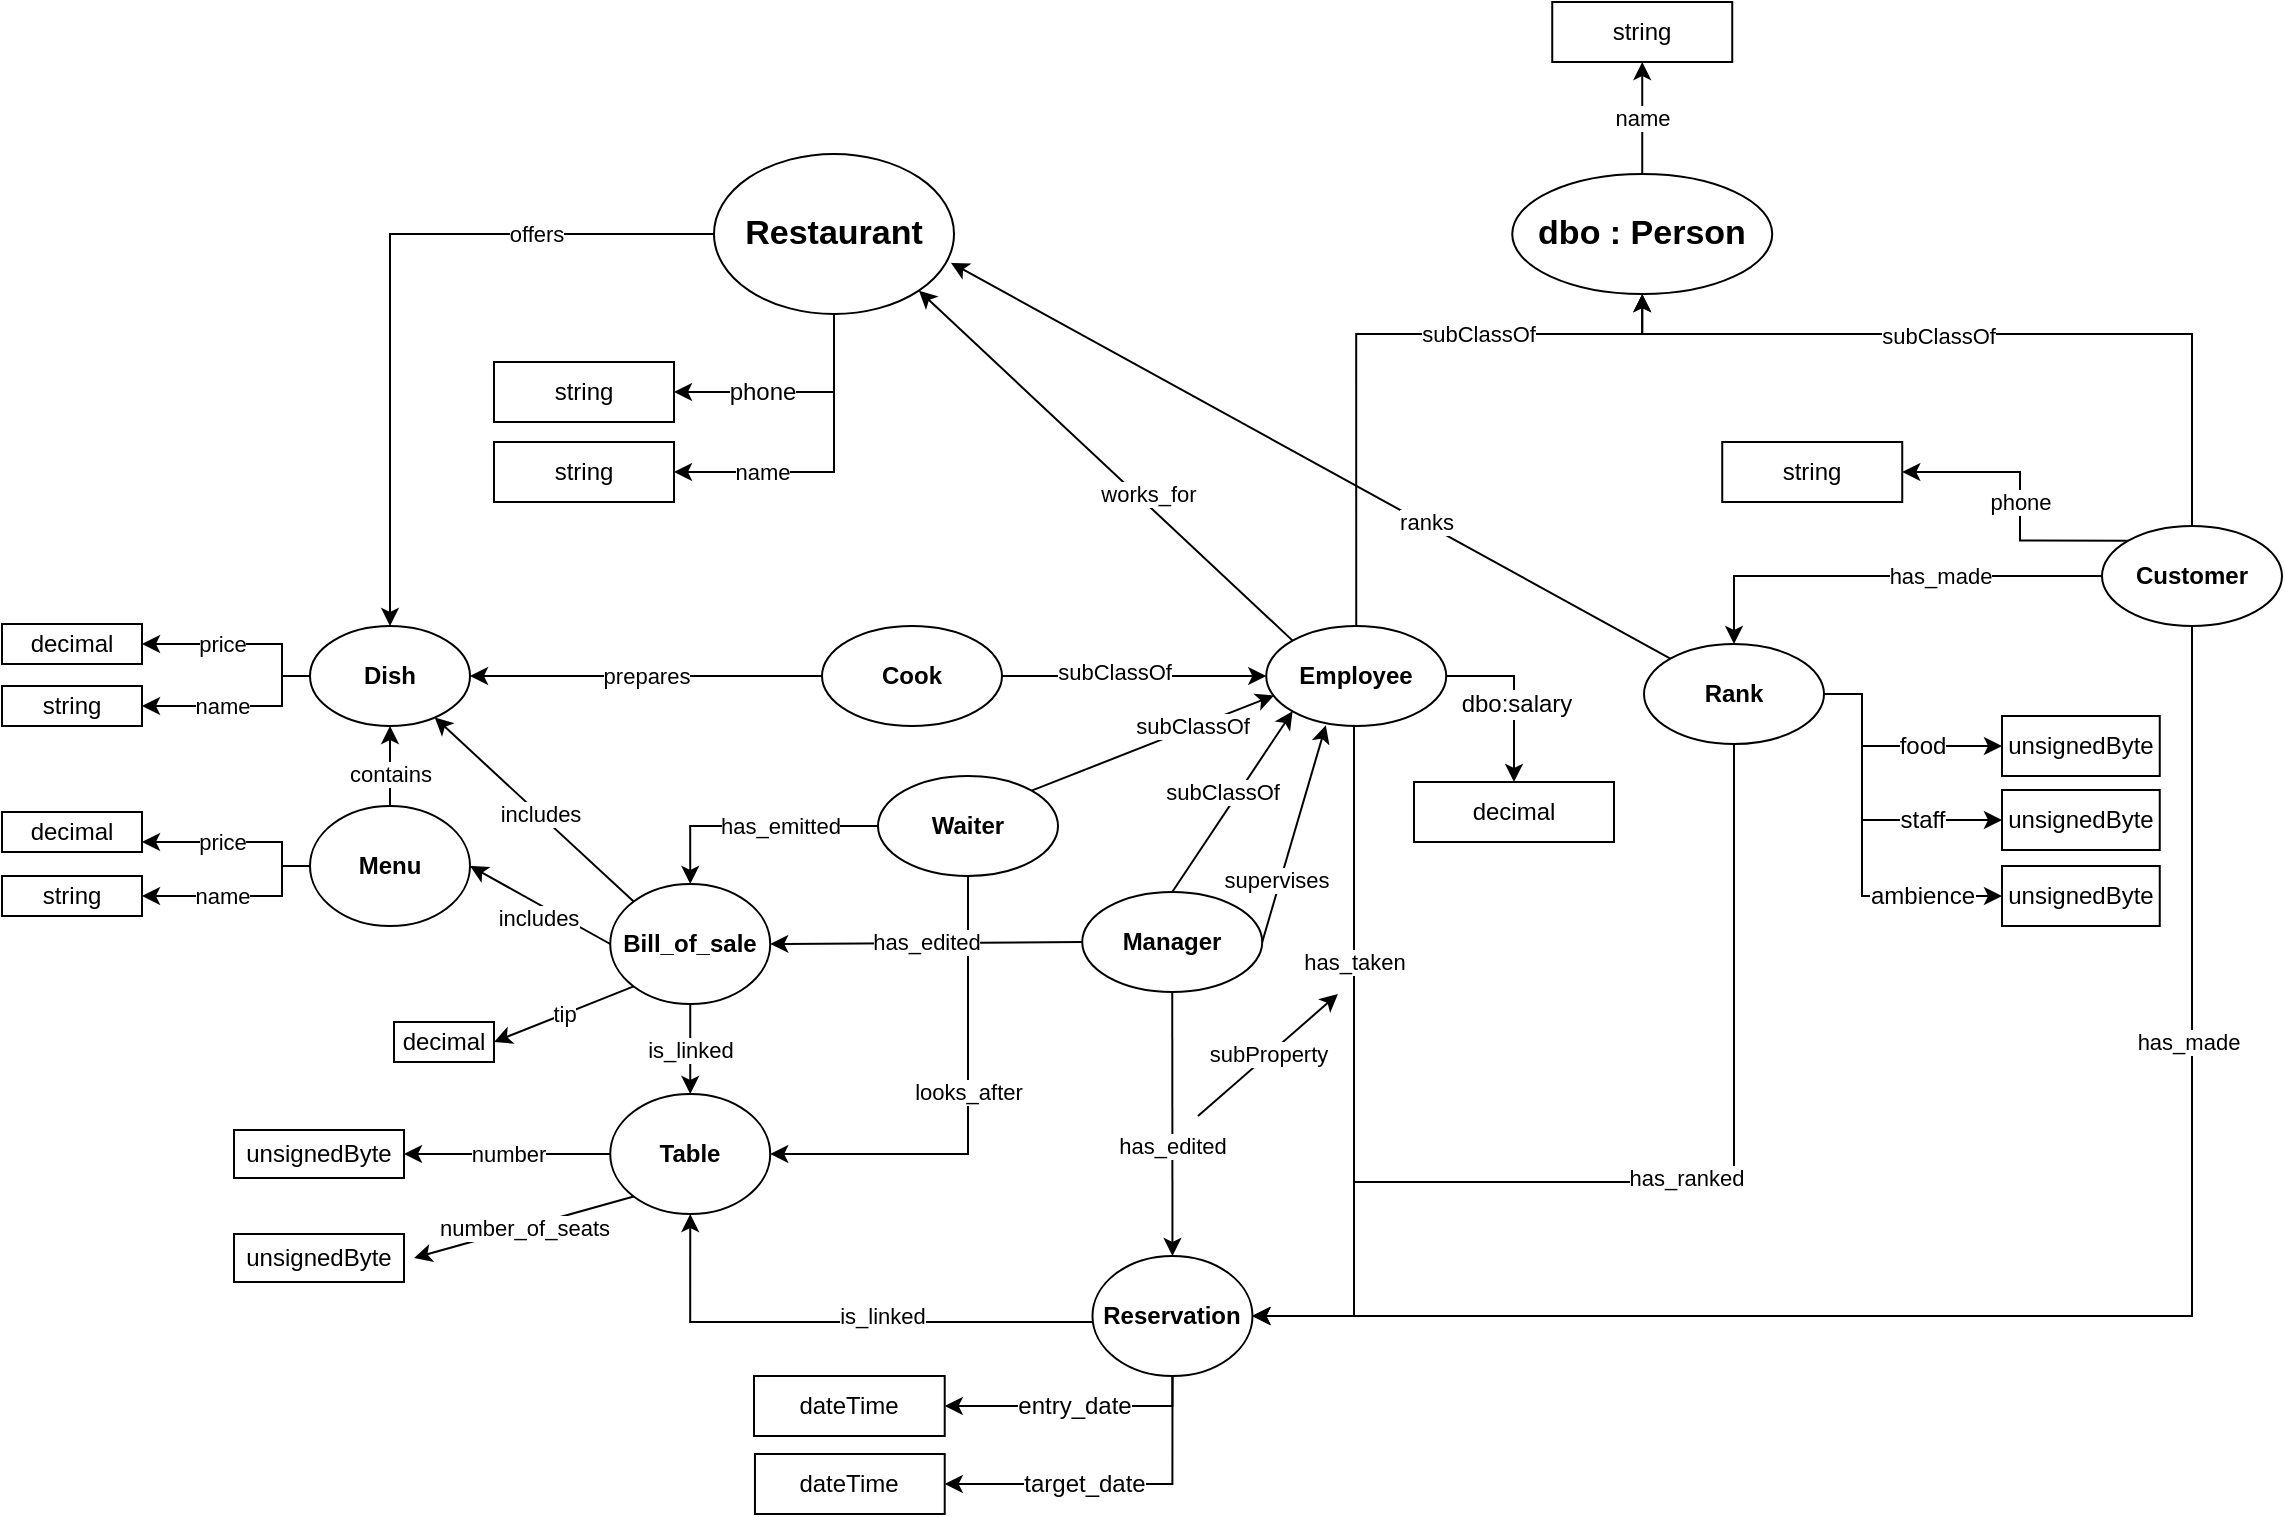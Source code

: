 <mxfile version="13.0.9">
    <diagram id="6arwonIYkgLZUO3Cl79j" name="Page-1">
        <mxGraphModel dx="685" dy="483" grid="1" gridSize="10" guides="1" tooltips="1" connect="1" arrows="1" fold="1" page="1" pageScale="1" pageWidth="1169" pageHeight="827" background="none" math="0" shadow="0">
            <root>
                <mxCell id="0"/>
                <mxCell id="1" parent="0"/>
                <mxCell id="32" value="offers" style="edgeStyle=orthogonalEdgeStyle;rounded=0;orthogonalLoop=1;jettySize=auto;html=1;entryX=0.5;entryY=0;entryDx=0;entryDy=0;" parent="1" source="2" target="23" edge="1">
                    <mxGeometry x="-0.497" relative="1" as="geometry">
                        <mxPoint x="254" y="136" as="targetPoint"/>
                        <mxPoint x="1" as="offset"/>
                    </mxGeometry>
                </mxCell>
                <mxCell id="140" value="&lt;span style=&quot;font-size: 12px&quot;&gt;phone&lt;/span&gt;" style="edgeStyle=orthogonalEdgeStyle;rounded=0;orthogonalLoop=1;jettySize=auto;html=1;entryX=1;entryY=0.5;entryDx=0;entryDy=0;exitX=0.5;exitY=1;exitDx=0;exitDy=0;" parent="1" source="2" target="66" edge="1">
                    <mxGeometry x="0.261" relative="1" as="geometry">
                        <mxPoint as="offset"/>
                    </mxGeometry>
                </mxCell>
                <mxCell id="141" value="name" style="edgeStyle=orthogonalEdgeStyle;rounded=0;orthogonalLoop=1;jettySize=auto;html=1;entryX=1;entryY=0.5;entryDx=0;entryDy=0;exitX=0.5;exitY=1;exitDx=0;exitDy=0;" parent="1" source="2" target="65" edge="1">
                    <mxGeometry x="0.447" relative="1" as="geometry">
                        <mxPoint as="offset"/>
                    </mxGeometry>
                </mxCell>
                <mxCell id="2" value="&lt;font style=&quot;font-size: 17px&quot;&gt;Restaurant&lt;/font&gt;" style="ellipse;whiteSpace=wrap;html=1;fontStyle=1" parent="1" vertex="1">
                    <mxGeometry x="376" y="96" width="120" height="80" as="geometry"/>
                </mxCell>
                <mxCell id="152" value="name" style="edgeStyle=orthogonalEdgeStyle;rounded=0;orthogonalLoop=1;jettySize=auto;html=1;exitX=0.5;exitY=0;exitDx=0;exitDy=0;entryX=0.5;entryY=1;entryDx=0;entryDy=0;" parent="1" source="7" target="112" edge="1">
                    <mxGeometry relative="1" as="geometry"/>
                </mxCell>
                <mxCell id="7" value="&lt;font style=&quot;font-size: 17px&quot;&gt;dbo : Person&lt;/font&gt;" style="ellipse;whiteSpace=wrap;html=1;fontStyle=1" parent="1" vertex="1">
                    <mxGeometry x="775.12" y="106" width="130" height="60" as="geometry"/>
                </mxCell>
                <mxCell id="10" value="subClassOf" style="edgeStyle=orthogonalEdgeStyle;rounded=0;orthogonalLoop=1;jettySize=auto;html=1;entryX=0.5;entryY=1;entryDx=0;entryDy=0;" parent="1" source="8" target="7" edge="1">
                    <mxGeometry x="0.339" relative="1" as="geometry">
                        <Array as="points">
                            <mxPoint x="697" y="186"/>
                            <mxPoint x="840" y="186"/>
                        </Array>
                        <mxPoint as="offset"/>
                    </mxGeometry>
                </mxCell>
                <mxCell id="115" style="edgeStyle=orthogonalEdgeStyle;rounded=0;orthogonalLoop=1;jettySize=auto;html=1;" parent="1" source="8" target="114" edge="1">
                    <mxGeometry relative="1" as="geometry">
                        <Array as="points">
                            <mxPoint x="776" y="357"/>
                        </Array>
                    </mxGeometry>
                </mxCell>
                <mxCell id="191" value="&lt;span style=&quot;font-size: 12px&quot;&gt;dbo:salary&lt;/span&gt;" style="edgeLabel;html=1;align=center;verticalAlign=middle;resizable=0;points=[];" parent="115" vertex="1" connectable="0">
                    <mxGeometry x="-0.219" y="-14" relative="1" as="geometry">
                        <mxPoint x="15" y="14" as="offset"/>
                    </mxGeometry>
                </mxCell>
                <mxCell id="120" value="has_taken" style="edgeStyle=orthogonalEdgeStyle;rounded=0;orthogonalLoop=1;jettySize=auto;html=1;" parent="1" source="8" target="19" edge="1">
                    <mxGeometry x="-0.317" relative="1" as="geometry">
                        <Array as="points">
                            <mxPoint x="696" y="677"/>
                        </Array>
                        <mxPoint as="offset"/>
                    </mxGeometry>
                </mxCell>
                <mxCell id="8" value="Employee" style="ellipse;whiteSpace=wrap;html=1;fontStyle=1" parent="1" vertex="1">
                    <mxGeometry x="652.12" y="332" width="90" height="50" as="geometry"/>
                </mxCell>
                <mxCell id="11" style="edgeStyle=orthogonalEdgeStyle;rounded=0;orthogonalLoop=1;jettySize=auto;html=1;entryX=0.5;entryY=1;entryDx=0;entryDy=0;" parent="1" source="9" target="7" edge="1">
                    <mxGeometry relative="1" as="geometry">
                        <Array as="points">
                            <mxPoint x="1115" y="186"/>
                            <mxPoint x="840" y="186"/>
                        </Array>
                    </mxGeometry>
                </mxCell>
                <mxCell id="145" value="subClassOf" style="edgeLabel;html=1;align=center;verticalAlign=middle;resizable=0;points=[];" parent="11" vertex="1" connectable="0">
                    <mxGeometry x="0.2" y="5" relative="1" as="geometry">
                        <mxPoint x="11.0" y="-4" as="offset"/>
                    </mxGeometry>
                </mxCell>
                <mxCell id="93" style="edgeStyle=orthogonalEdgeStyle;rounded=0;orthogonalLoop=1;jettySize=auto;html=1;entryX=1;entryY=0.5;entryDx=0;entryDy=0;" parent="1" source="9" target="19" edge="1">
                    <mxGeometry relative="1" as="geometry">
                        <Array as="points">
                            <mxPoint x="1115" y="677"/>
                        </Array>
                    </mxGeometry>
                </mxCell>
                <mxCell id="94" value="has_made" style="edgeLabel;html=1;align=center;verticalAlign=middle;resizable=0;points=[];" parent="93" vertex="1" connectable="0">
                    <mxGeometry x="0.16" relative="1" as="geometry">
                        <mxPoint x="124.85" y="-137" as="offset"/>
                    </mxGeometry>
                </mxCell>
                <mxCell id="170" style="edgeStyle=orthogonalEdgeStyle;rounded=0;orthogonalLoop=1;jettySize=auto;html=1;" parent="1" source="9" target="169" edge="1">
                    <mxGeometry relative="1" as="geometry"/>
                </mxCell>
                <mxCell id="171" value="has_made" style="edgeLabel;html=1;align=center;verticalAlign=middle;resizable=0;points=[];" parent="170" vertex="1" connectable="0">
                    <mxGeometry x="-0.165" y="-1" relative="1" as="geometry">
                        <mxPoint x="10" y="0.97" as="offset"/>
                    </mxGeometry>
                </mxCell>
                <mxCell id="188" value="phone" style="edgeStyle=orthogonalEdgeStyle;rounded=0;orthogonalLoop=1;jettySize=auto;html=1;entryX=1;entryY=0.5;entryDx=0;entryDy=0;exitX=0;exitY=0;exitDx=0;exitDy=0;" parent="1" source="9" target="187" edge="1">
                    <mxGeometry relative="1" as="geometry">
                        <Array as="points">
                            <mxPoint x="1029" y="255"/>
                        </Array>
                    </mxGeometry>
                </mxCell>
                <mxCell id="9" value="Customer" style="ellipse;whiteSpace=wrap;html=1;fontStyle=1" parent="1" vertex="1">
                    <mxGeometry x="1070" y="282" width="90" height="50" as="geometry"/>
                </mxCell>
                <mxCell id="53" value="looks_after" style="edgeStyle=orthogonalEdgeStyle;rounded=0;orthogonalLoop=1;jettySize=auto;html=1;exitX=0.5;exitY=1;exitDx=0;exitDy=0;entryX=1;entryY=0.5;entryDx=0;entryDy=0;" parent="1" source="12" target="18" edge="1">
                    <mxGeometry x="-0.098" relative="1" as="geometry">
                        <Array as="points">
                            <mxPoint x="503" y="596"/>
                        </Array>
                        <mxPoint as="offset"/>
                    </mxGeometry>
                </mxCell>
                <mxCell id="124" value="has_emitted" style="edgeStyle=orthogonalEdgeStyle;rounded=0;orthogonalLoop=1;jettySize=auto;html=1;entryX=0.5;entryY=0;entryDx=0;entryDy=0;" parent="1" source="12" target="25" edge="1">
                    <mxGeometry x="-0.204" relative="1" as="geometry">
                        <mxPoint as="offset"/>
                    </mxGeometry>
                </mxCell>
                <mxCell id="12" value="Waiter" style="ellipse;whiteSpace=wrap;html=1;fontStyle=1" parent="1" vertex="1">
                    <mxGeometry x="458" y="407" width="90" height="50" as="geometry"/>
                </mxCell>
                <mxCell id="13" value="Manager" style="ellipse;whiteSpace=wrap;html=1;fontStyle=1" parent="1" vertex="1">
                    <mxGeometry x="560.12" y="465" width="90" height="50" as="geometry"/>
                </mxCell>
                <mxCell id="185" style="edgeStyle=orthogonalEdgeStyle;rounded=0;orthogonalLoop=1;jettySize=auto;html=1;" parent="1" source="14" target="8" edge="1">
                    <mxGeometry relative="1" as="geometry"/>
                </mxCell>
                <mxCell id="186" value="subClassOf" style="edgeLabel;html=1;align=center;verticalAlign=middle;resizable=0;points=[];" parent="185" vertex="1" connectable="0">
                    <mxGeometry x="-0.155" y="2" relative="1" as="geometry">
                        <mxPoint as="offset"/>
                    </mxGeometry>
                </mxCell>
                <mxCell id="14" value="Cook" style="ellipse;whiteSpace=wrap;html=1;fontStyle=1" parent="1" vertex="1">
                    <mxGeometry x="430" y="332" width="90" height="50" as="geometry"/>
                </mxCell>
                <mxCell id="194" value="number" style="edgeStyle=orthogonalEdgeStyle;rounded=0;orthogonalLoop=1;jettySize=auto;html=1;" edge="1" parent="1" source="18" target="103">
                    <mxGeometry relative="1" as="geometry"/>
                </mxCell>
                <mxCell id="18" value="&lt;font style=&quot;font-size: 12px&quot;&gt;Table&lt;/font&gt;" style="ellipse;whiteSpace=wrap;html=1;fontStyle=1" parent="1" vertex="1">
                    <mxGeometry x="324.12" y="566" width="80" height="60" as="geometry"/>
                </mxCell>
                <mxCell id="117" style="edgeStyle=orthogonalEdgeStyle;rounded=0;orthogonalLoop=1;jettySize=auto;html=1;entryX=0.5;entryY=1;entryDx=0;entryDy=0;" parent="1" source="19" target="18" edge="1">
                    <mxGeometry relative="1" as="geometry">
                        <Array as="points">
                            <mxPoint x="364" y="680"/>
                        </Array>
                    </mxGeometry>
                </mxCell>
                <mxCell id="119" value="is_linked" style="edgeLabel;html=1;align=center;verticalAlign=middle;resizable=0;points=[];" parent="117" vertex="1" connectable="0">
                    <mxGeometry x="0.186" y="1" relative="1" as="geometry">
                        <mxPoint x="45.35" y="-4" as="offset"/>
                    </mxGeometry>
                </mxCell>
                <mxCell id="130" value="&lt;span style=&quot;font-size: 12px&quot;&gt;entry_date&lt;/span&gt;" style="edgeStyle=orthogonalEdgeStyle;rounded=0;orthogonalLoop=1;jettySize=auto;html=1;entryX=1;entryY=0.5;entryDx=0;entryDy=0;" parent="1" source="19" target="20" edge="1">
                    <mxGeometry relative="1" as="geometry">
                        <Array as="points">
                            <mxPoint x="605" y="722"/>
                        </Array>
                    </mxGeometry>
                </mxCell>
                <mxCell id="131" style="edgeStyle=orthogonalEdgeStyle;rounded=0;orthogonalLoop=1;jettySize=auto;html=1;entryX=1;entryY=0.5;entryDx=0;entryDy=0;" parent="1" source="19" target="21" edge="1">
                    <mxGeometry relative="1" as="geometry">
                        <Array as="points">
                            <mxPoint x="605" y="761"/>
                        </Array>
                    </mxGeometry>
                </mxCell>
                <mxCell id="190" value="&lt;span style=&quot;font-size: 12px&quot;&gt;target_date&lt;/span&gt;" style="edgeLabel;html=1;align=center;verticalAlign=middle;resizable=0;points=[];" parent="131" vertex="1" connectable="0">
                    <mxGeometry x="0.117" y="3" relative="1" as="geometry">
                        <mxPoint x="-5" y="-3" as="offset"/>
                    </mxGeometry>
                </mxCell>
                <mxCell id="19" value="&lt;font style=&quot;font-size: 12px&quot;&gt;Reservation&lt;/font&gt;" style="ellipse;whiteSpace=wrap;html=1;fontStyle=1" parent="1" vertex="1">
                    <mxGeometry x="565.24" y="647" width="80" height="60" as="geometry"/>
                </mxCell>
                <mxCell id="20" value="dateTime" style="rounded=0;whiteSpace=wrap;html=1;" parent="1" vertex="1">
                    <mxGeometry x="396" y="707" width="95.36" height="30" as="geometry"/>
                </mxCell>
                <mxCell id="21" value="dateTime" style="rounded=0;whiteSpace=wrap;html=1;" parent="1" vertex="1">
                    <mxGeometry x="396.48" y="746" width="94.88" height="30" as="geometry"/>
                </mxCell>
                <mxCell id="51" value="contains" style="edgeStyle=orthogonalEdgeStyle;rounded=0;orthogonalLoop=1;jettySize=auto;html=1;entryX=0.5;entryY=1;entryDx=0;entryDy=0;" parent="1" source="22" target="23" edge="1">
                    <mxGeometry x="-0.2" relative="1" as="geometry">
                        <mxPoint as="offset"/>
                    </mxGeometry>
                </mxCell>
                <mxCell id="132" value="price" style="edgeStyle=orthogonalEdgeStyle;rounded=0;orthogonalLoop=1;jettySize=auto;html=1;entryX=1;entryY=0.75;entryDx=0;entryDy=0;" parent="1" source="22" target="90" edge="1">
                    <mxGeometry x="0.167" relative="1" as="geometry">
                        <Array as="points">
                            <mxPoint x="160" y="452"/>
                            <mxPoint x="160" y="440"/>
                        </Array>
                        <mxPoint as="offset"/>
                    </mxGeometry>
                </mxCell>
                <mxCell id="133" value="name" style="edgeStyle=orthogonalEdgeStyle;rounded=0;orthogonalLoop=1;jettySize=auto;html=1;entryX=1;entryY=0.5;entryDx=0;entryDy=0;" parent="1" source="22" target="91" edge="1">
                    <mxGeometry x="0.192" relative="1" as="geometry">
                        <Array as="points">
                            <mxPoint x="160" y="452"/>
                            <mxPoint x="160" y="467"/>
                        </Array>
                        <mxPoint as="offset"/>
                    </mxGeometry>
                </mxCell>
                <mxCell id="22" value="&lt;font style=&quot;font-size: 12px&quot;&gt;Menu&lt;/font&gt;" style="ellipse;whiteSpace=wrap;html=1;fontStyle=1" parent="1" vertex="1">
                    <mxGeometry x="174" y="422" width="80" height="60" as="geometry"/>
                </mxCell>
                <mxCell id="134" value="price" style="edgeStyle=orthogonalEdgeStyle;rounded=0;orthogonalLoop=1;jettySize=auto;html=1;entryX=1;entryY=0.5;entryDx=0;entryDy=0;" parent="1" source="23" target="82" edge="1">
                    <mxGeometry x="0.2" relative="1" as="geometry">
                        <Array as="points">
                            <mxPoint x="160" y="357"/>
                            <mxPoint x="160" y="341"/>
                        </Array>
                        <mxPoint as="offset"/>
                    </mxGeometry>
                </mxCell>
                <mxCell id="135" value="name" style="edgeStyle=orthogonalEdgeStyle;rounded=0;orthogonalLoop=1;jettySize=auto;html=1;entryX=1;entryY=0.5;entryDx=0;entryDy=0;" parent="1" source="23" target="84" edge="1">
                    <mxGeometry x="0.192" relative="1" as="geometry">
                        <Array as="points">
                            <mxPoint x="160" y="357"/>
                            <mxPoint x="160" y="372"/>
                        </Array>
                        <mxPoint as="offset"/>
                    </mxGeometry>
                </mxCell>
                <mxCell id="23" value="&lt;font style=&quot;font-size: 12px&quot;&gt;Dish&lt;/font&gt;" style="ellipse;whiteSpace=wrap;html=1;fontStyle=1" parent="1" vertex="1">
                    <mxGeometry x="174" y="332" width="80" height="50" as="geometry"/>
                </mxCell>
                <mxCell id="36" style="edgeStyle=orthogonalEdgeStyle;rounded=0;orthogonalLoop=1;jettySize=auto;html=1;exitX=0.5;exitY=1;exitDx=0;exitDy=0;" parent="1" source="25" target="25" edge="1">
                    <mxGeometry relative="1" as="geometry"/>
                </mxCell>
                <mxCell id="43" value="has_edited" style="endArrow=classic;html=1;entryX=1;entryY=0.5;entryDx=0;entryDy=0;exitX=0;exitY=0.5;exitDx=0;exitDy=0;" parent="1" source="13" target="25" edge="1">
                    <mxGeometry width="50" height="50" relative="1" as="geometry">
                        <mxPoint x="500.12" y="461" as="sourcePoint"/>
                        <mxPoint x="550.12" y="411" as="targetPoint"/>
                    </mxGeometry>
                </mxCell>
                <mxCell id="44" value="prepares" style="endArrow=classic;html=1;entryX=1;entryY=0.5;entryDx=0;entryDy=0;exitX=0;exitY=0.5;exitDx=0;exitDy=0;" parent="1" source="14" target="23" edge="1">
                    <mxGeometry width="50" height="50" relative="1" as="geometry">
                        <mxPoint x="444" y="387" as="sourcePoint"/>
                        <mxPoint x="494" y="337" as="targetPoint"/>
                    </mxGeometry>
                </mxCell>
                <mxCell id="46" value="" style="endArrow=classic;html=1;entryX=1;entryY=1;entryDx=0;entryDy=0;exitX=0;exitY=0;exitDx=0;exitDy=0;" parent="1" source="8" target="2" edge="1">
                    <mxGeometry width="50" height="50" relative="1" as="geometry">
                        <mxPoint x="676" y="296" as="sourcePoint"/>
                        <mxPoint x="546" y="306" as="targetPoint"/>
                        <Array as="points"/>
                    </mxGeometry>
                </mxCell>
                <mxCell id="47" value="works_for" style="edgeLabel;html=1;align=center;verticalAlign=middle;resizable=0;points=[];" parent="46" vertex="1" connectable="0">
                    <mxGeometry x="-0.289" y="-1" relative="1" as="geometry">
                        <mxPoint x="-6.97" y="-10.55" as="offset"/>
                    </mxGeometry>
                </mxCell>
                <mxCell id="48" value="" style="endArrow=classic;html=1;exitX=0;exitY=0;exitDx=0;exitDy=0;" parent="1" source="25" target="23" edge="1">
                    <mxGeometry width="50" height="50" relative="1" as="geometry">
                        <mxPoint x="324" y="446" as="sourcePoint"/>
                        <mxPoint x="514" y="437" as="targetPoint"/>
                    </mxGeometry>
                </mxCell>
                <mxCell id="52" value="includes" style="edgeLabel;html=1;align=center;verticalAlign=middle;resizable=0;points=[];" parent="48" vertex="1" connectable="0">
                    <mxGeometry x="-0.189" y="-1" relative="1" as="geometry">
                        <mxPoint x="-7.49" y="-5.75" as="offset"/>
                    </mxGeometry>
                </mxCell>
                <mxCell id="50" value="is_linked" style="endArrow=classic;html=1;exitX=0.5;exitY=1;exitDx=0;exitDy=0;entryX=0.5;entryY=0;entryDx=0;entryDy=0;" parent="1" source="25" target="18" edge="1">
                    <mxGeometry width="50" height="50" relative="1" as="geometry">
                        <mxPoint x="310.12" y="561" as="sourcePoint"/>
                        <mxPoint x="360.12" y="511" as="targetPoint"/>
                    </mxGeometry>
                </mxCell>
                <mxCell id="54" value="" style="endArrow=classic;html=1;exitX=0.5;exitY=1;exitDx=0;exitDy=0;entryX=0.5;entryY=0;entryDx=0;entryDy=0;" parent="1" source="13" target="19" edge="1">
                    <mxGeometry width="50" height="50" relative="1" as="geometry">
                        <mxPoint x="470.12" y="461" as="sourcePoint"/>
                        <mxPoint x="499.12" y="671" as="targetPoint"/>
                    </mxGeometry>
                </mxCell>
                <mxCell id="56" value="has_edited" style="edgeLabel;html=1;align=center;verticalAlign=middle;resizable=0;points=[];rotation=0;" parent="54" vertex="1" connectable="0">
                    <mxGeometry x="-0.494" y="-4" relative="1" as="geometry">
                        <mxPoint x="3.97" y="43.53" as="offset"/>
                    </mxGeometry>
                </mxCell>
                <mxCell id="65" value="string" style="rounded=0;whiteSpace=wrap;html=1;" parent="1" vertex="1">
                    <mxGeometry x="266" y="240" width="90" height="30" as="geometry"/>
                </mxCell>
                <mxCell id="66" value="string" style="rounded=0;whiteSpace=wrap;html=1;" parent="1" vertex="1">
                    <mxGeometry x="266" y="200" width="90" height="30" as="geometry"/>
                </mxCell>
                <mxCell id="25" value="&lt;font style=&quot;font-size: 12px&quot;&gt;Bill_of_sale&lt;/font&gt;" style="ellipse;whiteSpace=wrap;html=1;fontStyle=1" parent="1" vertex="1">
                    <mxGeometry x="324.12" y="461" width="80" height="60" as="geometry"/>
                </mxCell>
                <mxCell id="82" value="decimal" style="rounded=0;whiteSpace=wrap;html=1;" parent="1" vertex="1">
                    <mxGeometry x="20" y="331" width="70" height="20" as="geometry"/>
                </mxCell>
                <mxCell id="84" value="string" style="rounded=0;whiteSpace=wrap;html=1;" parent="1" vertex="1">
                    <mxGeometry x="20" y="362" width="70" height="20" as="geometry"/>
                </mxCell>
                <mxCell id="90" value="decimal" style="rounded=0;whiteSpace=wrap;html=1;" parent="1" vertex="1">
                    <mxGeometry x="20" y="425" width="70" height="20" as="geometry"/>
                </mxCell>
                <mxCell id="91" value="string" style="rounded=0;whiteSpace=wrap;html=1;" parent="1" vertex="1">
                    <mxGeometry x="20" y="457" width="70" height="20" as="geometry"/>
                </mxCell>
                <mxCell id="103" value="unsignedByte" style="rounded=0;whiteSpace=wrap;html=1;" parent="1" vertex="1">
                    <mxGeometry x="136" y="584" width="85" height="24" as="geometry"/>
                </mxCell>
                <mxCell id="112" value="string" style="rounded=0;whiteSpace=wrap;html=1;" parent="1" vertex="1">
                    <mxGeometry x="795.12" y="20" width="90" height="30" as="geometry"/>
                </mxCell>
                <mxCell id="114" value="decimal" style="rounded=0;whiteSpace=wrap;html=1;" parent="1" vertex="1">
                    <mxGeometry x="726" y="410" width="100" height="30" as="geometry"/>
                </mxCell>
                <mxCell id="127" value="" style="endArrow=classic;html=1;entryX=0.043;entryY=0.695;entryDx=0;entryDy=0;exitX=1;exitY=0;exitDx=0;exitDy=0;entryPerimeter=0;" parent="1" source="12" target="8" edge="1">
                    <mxGeometry width="50" height="50" relative="1" as="geometry">
                        <mxPoint x="528" y="446" as="sourcePoint"/>
                        <mxPoint x="578" y="396" as="targetPoint"/>
                    </mxGeometry>
                </mxCell>
                <mxCell id="146" value="subClassOf" style="edgeLabel;html=1;align=center;verticalAlign=middle;resizable=0;points=[];" parent="127" vertex="1" connectable="0">
                    <mxGeometry x="-0.206" relative="1" as="geometry">
                        <mxPoint x="31.7" y="-13.4" as="offset"/>
                    </mxGeometry>
                </mxCell>
                <mxCell id="128" value="" style="endArrow=classic;html=1;exitX=0.5;exitY=0;exitDx=0;exitDy=0;entryX=0;entryY=1;entryDx=0;entryDy=0;" parent="1" source="13" target="8" edge="1">
                    <mxGeometry width="50" height="50" relative="1" as="geometry">
                        <mxPoint x="557.024" y="417.369" as="sourcePoint"/>
                        <mxPoint x="648" y="356" as="targetPoint"/>
                    </mxGeometry>
                </mxCell>
                <mxCell id="143" value="unsignedByte" style="rounded=0;whiteSpace=wrap;html=1;" parent="1" vertex="1">
                    <mxGeometry x="136" y="636" width="85" height="24" as="geometry"/>
                </mxCell>
                <mxCell id="144" value="number_of_seats" style="endArrow=classic;html=1;exitX=0;exitY=1;exitDx=0;exitDy=0;" parent="1" source="18" edge="1">
                    <mxGeometry width="50" height="50" relative="1" as="geometry">
                        <mxPoint x="438" y="676" as="sourcePoint"/>
                        <mxPoint x="226" y="648" as="targetPoint"/>
                    </mxGeometry>
                </mxCell>
                <mxCell id="148" value="subClassOf" style="edgeLabel;html=1;align=center;verticalAlign=middle;resizable=0;points=[];" parent="1" vertex="1" connectable="0">
                    <mxGeometry x="618.003" y="425.002" as="geometry">
                        <mxPoint x="12" y="-10" as="offset"/>
                    </mxGeometry>
                </mxCell>
                <mxCell id="149" value="subProperty" style="endArrow=classic;html=1;" parent="1" edge="1">
                    <mxGeometry width="50" height="50" relative="1" as="geometry">
                        <mxPoint x="618" y="577" as="sourcePoint"/>
                        <mxPoint x="688" y="516" as="targetPoint"/>
                    </mxGeometry>
                </mxCell>
                <mxCell id="155" value="supervises" style="endArrow=classic;html=1;exitX=1;exitY=0.5;exitDx=0;exitDy=0;entryX=0.331;entryY=0.992;entryDx=0;entryDy=0;entryPerimeter=0;" parent="1" source="13" target="8" edge="1">
                    <mxGeometry x="-0.437" y="2" width="50" height="50" relative="1" as="geometry">
                        <mxPoint x="583.216" y="482.369" as="sourcePoint"/>
                        <mxPoint x="529.1" y="455.6" as="targetPoint"/>
                        <mxPoint as="offset"/>
                    </mxGeometry>
                </mxCell>
                <mxCell id="156" value="" style="endArrow=classic;html=1;exitX=0;exitY=0.5;exitDx=0;exitDy=0;entryX=1;entryY=0.5;entryDx=0;entryDy=0;" parent="1" source="25" target="22" edge="1">
                    <mxGeometry width="50" height="50" relative="1" as="geometry">
                        <mxPoint x="331.557" y="479.998" as="sourcePoint"/>
                        <mxPoint x="244.388" y="388.509" as="targetPoint"/>
                    </mxGeometry>
                </mxCell>
                <mxCell id="157" value="includes" style="edgeLabel;html=1;align=center;verticalAlign=middle;resizable=0;points=[];" parent="156" vertex="1" connectable="0">
                    <mxGeometry x="-0.189" y="-1" relative="1" as="geometry">
                        <mxPoint x="-8.5" y="2.93" as="offset"/>
                    </mxGeometry>
                </mxCell>
                <mxCell id="164" value="" style="endArrow=classic;html=1;exitX=0;exitY=0;exitDx=0;exitDy=0;entryX=0.987;entryY=0.68;entryDx=0;entryDy=0;entryPerimeter=0;" parent="1" source="169" target="2" edge="1">
                    <mxGeometry width="50" height="50" relative="1" as="geometry">
                        <mxPoint x="838" y="266" as="sourcePoint"/>
                        <mxPoint x="888" y="216" as="targetPoint"/>
                    </mxGeometry>
                </mxCell>
                <mxCell id="165" value="ranks" style="edgeLabel;html=1;align=center;verticalAlign=middle;resizable=0;points=[];" parent="164" vertex="1" connectable="0">
                    <mxGeometry x="-0.119" y="2" relative="1" as="geometry">
                        <mxPoint x="36.97" y="16.73" as="offset"/>
                    </mxGeometry>
                </mxCell>
                <mxCell id="166" value="decimal" style="rounded=0;whiteSpace=wrap;html=1;" parent="1" vertex="1">
                    <mxGeometry x="216" y="530" width="50" height="20" as="geometry"/>
                </mxCell>
                <mxCell id="167" value="tip" style="endArrow=classic;html=1;exitX=0;exitY=1;exitDx=0;exitDy=0;entryX=1;entryY=0.5;entryDx=0;entryDy=0;" parent="1" source="25" edge="1" target="166">
                    <mxGeometry width="50" height="50" relative="1" as="geometry">
                        <mxPoint x="198" y="526" as="sourcePoint"/>
                        <mxPoint x="284" y="531" as="targetPoint"/>
                    </mxGeometry>
                </mxCell>
                <mxCell id="178" style="edgeStyle=orthogonalEdgeStyle;orthogonalLoop=1;jettySize=auto;html=1;exitX=0.5;exitY=1;exitDx=0;exitDy=0;rounded=0;" parent="1" source="169" edge="1">
                    <mxGeometry relative="1" as="geometry">
                        <mxPoint x="645" y="677" as="targetPoint"/>
                        <Array as="points">
                            <mxPoint x="886" y="610"/>
                            <mxPoint x="696" y="610"/>
                            <mxPoint x="696" y="677"/>
                        </Array>
                    </mxGeometry>
                </mxCell>
                <mxCell id="179" value="has_ranked" style="edgeLabel;html=1;align=center;verticalAlign=middle;resizable=0;points=[];" parent="178" vertex="1" connectable="0">
                    <mxGeometry x="-0.067" y="-17" relative="1" as="geometry">
                        <mxPoint x="2.71" y="14.94" as="offset"/>
                    </mxGeometry>
                </mxCell>
                <mxCell id="182" value="&lt;span style=&quot;font-size: 12px&quot;&gt;food&lt;/span&gt;" style="edgeStyle=orthogonalEdgeStyle;rounded=0;orthogonalLoop=1;jettySize=auto;html=1;" parent="1" source="169" target="174" edge="1">
                    <mxGeometry x="0.304" relative="1" as="geometry">
                        <Array as="points">
                            <mxPoint x="950" y="366"/>
                            <mxPoint x="950" y="392"/>
                        </Array>
                        <mxPoint as="offset"/>
                    </mxGeometry>
                </mxCell>
                <mxCell id="183" value="&lt;span style=&quot;font-size: 12px&quot;&gt;staff&lt;br&gt;&lt;/span&gt;" style="edgeStyle=orthogonalEdgeStyle;rounded=0;orthogonalLoop=1;jettySize=auto;html=1;entryX=0;entryY=0.5;entryDx=0;entryDy=0;" parent="1" source="169" target="180" edge="1">
                    <mxGeometry x="0.474" relative="1" as="geometry">
                        <Array as="points">
                            <mxPoint x="950" y="366"/>
                            <mxPoint x="950" y="429"/>
                        </Array>
                        <mxPoint as="offset"/>
                    </mxGeometry>
                </mxCell>
                <mxCell id="184" value="&lt;span style=&quot;font-size: 12px&quot;&gt;ambience&lt;/span&gt;" style="edgeStyle=orthogonalEdgeStyle;rounded=0;orthogonalLoop=1;jettySize=auto;html=1;entryX=0;entryY=0.5;entryDx=0;entryDy=0;" parent="1" source="169" target="181" edge="1">
                    <mxGeometry x="0.579" relative="1" as="geometry">
                        <Array as="points">
                            <mxPoint x="950" y="366"/>
                            <mxPoint x="950" y="467"/>
                        </Array>
                        <mxPoint as="offset"/>
                    </mxGeometry>
                </mxCell>
                <mxCell id="169" value="Rank" style="ellipse;whiteSpace=wrap;html=1;fontStyle=1" parent="1" vertex="1">
                    <mxGeometry x="841" y="341" width="90" height="50" as="geometry"/>
                </mxCell>
                <mxCell id="174" value="&lt;span&gt;unsignedByte&lt;/span&gt;" style="rounded=0;whiteSpace=wrap;html=1;" parent="1" vertex="1">
                    <mxGeometry x="1020" y="377" width="78.88" height="30" as="geometry"/>
                </mxCell>
                <mxCell id="180" value="&lt;span&gt;unsignedByte&lt;/span&gt;" style="rounded=0;whiteSpace=wrap;html=1;" parent="1" vertex="1">
                    <mxGeometry x="1020" y="414" width="78.88" height="30" as="geometry"/>
                </mxCell>
                <mxCell id="181" value="&lt;span&gt;unsignedByte&lt;/span&gt;" style="rounded=0;whiteSpace=wrap;html=1;" parent="1" vertex="1">
                    <mxGeometry x="1020" y="452" width="78.88" height="30" as="geometry"/>
                </mxCell>
                <mxCell id="187" value="string" style="rounded=0;whiteSpace=wrap;html=1;" parent="1" vertex="1">
                    <mxGeometry x="880.12" y="240" width="90" height="30" as="geometry"/>
                </mxCell>
            </root>
        </mxGraphModel>
    </diagram>
</mxfile>